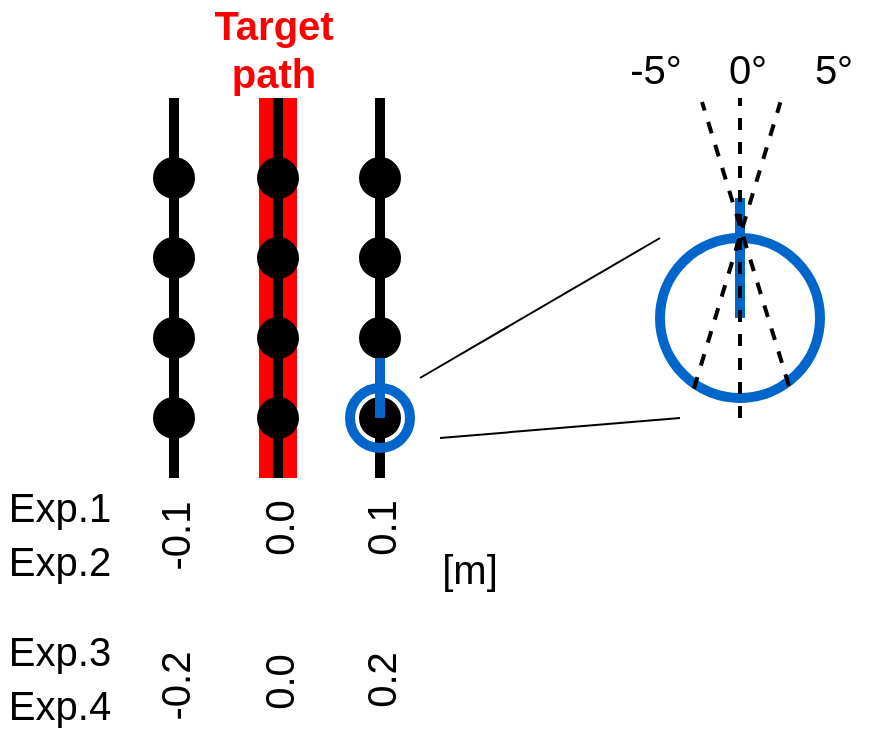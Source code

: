 <mxfile>
    <diagram id="cvP5xxhvE3YyA-BgQX19" name="ページ1">
        <mxGraphModel dx="937" dy="800" grid="1" gridSize="10" guides="1" tooltips="1" connect="1" arrows="1" fold="1" page="1" pageScale="1" pageWidth="827" pageHeight="1169" background="#ffffff" math="0" shadow="0">
            <root>
                <mxCell id="0"/>
                <mxCell id="1" parent="0"/>
                <mxCell id="30" value="" style="endArrow=none;html=1;strokeColor=#000000;strokeWidth=5;" parent="1" edge="1">
                    <mxGeometry width="50" height="50" relative="1" as="geometry">
                        <mxPoint x="480" y="440" as="sourcePoint"/>
                        <mxPoint x="480" y="250" as="targetPoint"/>
                    </mxGeometry>
                </mxCell>
                <mxCell id="38" value="&lt;font size=&quot;1&quot; color=&quot;#ff0000&quot;&gt;&lt;b style=&quot;font-size: 20px;&quot;&gt;Target path&lt;/b&gt;&lt;/font&gt;" style="text;html=1;strokeColor=none;fillColor=none;align=center;verticalAlign=middle;whiteSpace=wrap;rounded=0;" parent="1" vertex="1">
                    <mxGeometry x="397" y="210" width="60" height="30" as="geometry"/>
                </mxCell>
                <mxCell id="42" value="&lt;font color=&quot;#000000&quot;&gt;0.1&lt;br&gt;&lt;/font&gt;" style="text;html=1;strokeColor=none;fillColor=none;align=center;verticalAlign=middle;whiteSpace=wrap;rounded=0;fontSize=20;fontColor=#FF0000;rotation=-90;" parent="1" vertex="1">
                    <mxGeometry x="450" y="450" width="60" height="30" as="geometry"/>
                </mxCell>
                <mxCell id="44" value="[m]" style="text;html=1;strokeColor=none;fillColor=none;align=center;verticalAlign=middle;whiteSpace=wrap;rounded=0;fontSize=20;fontColor=#000000;" parent="1" vertex="1">
                    <mxGeometry x="495" y="470" width="60" height="30" as="geometry"/>
                </mxCell>
                <mxCell id="59" value="&lt;font color=&quot;#000000&quot;&gt;5°&lt;br&gt;&lt;/font&gt;" style="text;html=1;strokeColor=none;fillColor=none;align=center;verticalAlign=middle;whiteSpace=wrap;rounded=0;fontSize=20;fontColor=#FF0000;rotation=0;" parent="1" vertex="1">
                    <mxGeometry x="677" y="220" width="60" height="30" as="geometry"/>
                </mxCell>
                <mxCell id="64" value="&lt;font color=&quot;#000000&quot;&gt;0.2&lt;br&gt;&lt;/font&gt;" style="text;html=1;strokeColor=none;fillColor=none;align=center;verticalAlign=middle;whiteSpace=wrap;rounded=0;fontSize=20;fontColor=#FF0000;rotation=-90;" parent="1" vertex="1">
                    <mxGeometry x="450" y="526" width="60" height="30" as="geometry"/>
                </mxCell>
                <mxCell id="76" value="" style="group" parent="1" vertex="1" connectable="0">
                    <mxGeometry x="465" y="220" width="235" height="205" as="geometry"/>
                </mxCell>
                <mxCell id="23" value="" style="ellipse;whiteSpace=wrap;html=1;aspect=fixed;strokeColor=#000000;fillColor=#000000;" parent="76" vertex="1">
                    <mxGeometry x="5" y="180" width="20" height="20" as="geometry"/>
                </mxCell>
                <mxCell id="24" value="" style="ellipse;whiteSpace=wrap;html=1;aspect=fixed;strokeColor=#000000;fillColor=#000000;" parent="76" vertex="1">
                    <mxGeometry x="5" y="140" width="20" height="20" as="geometry"/>
                </mxCell>
                <mxCell id="25" value="" style="ellipse;whiteSpace=wrap;html=1;aspect=fixed;strokeColor=#000000;fillColor=#000000;" parent="76" vertex="1">
                    <mxGeometry x="5" y="100" width="20" height="20" as="geometry"/>
                </mxCell>
                <mxCell id="26" value="" style="ellipse;whiteSpace=wrap;html=1;aspect=fixed;strokeColor=#000000;fillColor=#000000;" parent="76" vertex="1">
                    <mxGeometry x="5" y="60" width="20" height="20" as="geometry"/>
                </mxCell>
                <mxCell id="45" value="" style="ellipse;whiteSpace=wrap;html=1;aspect=fixed;strokeColor=#0066CC;fontSize=20;fontColor=#000000;fillColor=none;strokeWidth=5;" parent="76" vertex="1">
                    <mxGeometry y="175" width="30" height="30" as="geometry"/>
                </mxCell>
                <mxCell id="46" value="" style="endArrow=none;html=1;strokeColor=#0066CC;strokeWidth=5;fontSize=20;fontColor=#000000;" parent="76" edge="1">
                    <mxGeometry width="50" height="50" relative="1" as="geometry">
                        <mxPoint x="15" y="190" as="sourcePoint"/>
                        <mxPoint x="15" y="160" as="targetPoint"/>
                    </mxGeometry>
                </mxCell>
                <mxCell id="47" value="" style="ellipse;whiteSpace=wrap;html=1;aspect=fixed;strokeColor=#0066CC;fontSize=20;fontColor=#000000;fillColor=none;strokeWidth=5;" parent="76" vertex="1">
                    <mxGeometry x="155" y="100" width="80" height="80" as="geometry"/>
                </mxCell>
                <mxCell id="48" value="" style="endArrow=none;html=1;strokeColor=#0066CC;strokeWidth=5;fontSize=20;fontColor=#000000;exitX=0.5;exitY=0.5;exitDx=0;exitDy=0;exitPerimeter=0;" parent="76" source="47" edge="1">
                    <mxGeometry width="50" height="50" relative="1" as="geometry">
                        <mxPoint x="25" y="200" as="sourcePoint"/>
                        <mxPoint x="195" y="80" as="targetPoint"/>
                    </mxGeometry>
                </mxCell>
                <mxCell id="51" value="" style="endArrow=none;html=1;strokeColor=#000000;strokeWidth=1;fontSize=20;fontColor=#000000;" parent="76" edge="1">
                    <mxGeometry width="50" height="50" relative="1" as="geometry">
                        <mxPoint x="35" y="170" as="sourcePoint"/>
                        <mxPoint x="155" y="100" as="targetPoint"/>
                    </mxGeometry>
                </mxCell>
                <mxCell id="52" value="" style="endArrow=none;html=1;strokeColor=#000000;strokeWidth=1;fontSize=20;fontColor=#000000;" parent="76" edge="1">
                    <mxGeometry width="50" height="50" relative="1" as="geometry">
                        <mxPoint x="45" y="200" as="sourcePoint"/>
                        <mxPoint x="165" y="190" as="targetPoint"/>
                    </mxGeometry>
                </mxCell>
                <mxCell id="53" value="" style="endArrow=none;dashed=1;html=1;strokeWidth=2;strokeColor=#000000;fontSize=20;fontColor=#000000;" parent="76" edge="1">
                    <mxGeometry width="50" height="50" relative="1" as="geometry">
                        <mxPoint x="195" y="190" as="sourcePoint"/>
                        <mxPoint x="195" y="30" as="targetPoint"/>
                    </mxGeometry>
                </mxCell>
                <mxCell id="54" value="" style="endArrow=none;dashed=1;html=1;strokeWidth=2;strokeColor=#000000;fontSize=20;fontColor=#000000;exitX=0.212;exitY=0.941;exitDx=0;exitDy=0;exitPerimeter=0;entryX=0.053;entryY=1.073;entryDx=0;entryDy=0;entryPerimeter=0;" parent="76" source="47" target="59" edge="1">
                    <mxGeometry width="50" height="50" relative="1" as="geometry">
                        <mxPoint x="165" y="170" as="sourcePoint"/>
                        <mxPoint x="215" y="40" as="targetPoint"/>
                        <Array as="points"/>
                    </mxGeometry>
                </mxCell>
                <mxCell id="55" value="" style="endArrow=none;dashed=1;html=1;strokeWidth=2;strokeColor=#000000;fontSize=20;fontColor=#000000;exitX=0.806;exitY=0.924;exitDx=0;exitDy=0;exitPerimeter=0;entryX=0.117;entryY=1.067;entryDx=0;entryDy=0;entryPerimeter=0;" parent="76" source="47" target="57" edge="1">
                    <mxGeometry width="50" height="50" relative="1" as="geometry">
                        <mxPoint x="176.716" y="178.284" as="sourcePoint"/>
                        <mxPoint x="135" y="40" as="targetPoint"/>
                    </mxGeometry>
                </mxCell>
                <mxCell id="57" value="&lt;font color=&quot;#000000&quot;&gt;0°&lt;br&gt;&lt;/font&gt;" style="text;html=1;strokeColor=none;fillColor=none;align=center;verticalAlign=middle;whiteSpace=wrap;rounded=0;fontSize=20;fontColor=#FF0000;rotation=0;" parent="76" vertex="1">
                    <mxGeometry x="169" width="60" height="30" as="geometry"/>
                </mxCell>
                <mxCell id="58" value="&lt;font color=&quot;#000000&quot;&gt;-5°&lt;br&gt;&lt;/font&gt;" style="text;html=1;strokeColor=none;fillColor=none;align=center;verticalAlign=middle;whiteSpace=wrap;rounded=0;fontSize=20;fontColor=#FF0000;rotation=0;" parent="76" vertex="1">
                    <mxGeometry x="123" width="60" height="30" as="geometry"/>
                </mxCell>
                <mxCell id="77" value="" style="group" parent="1" vertex="1" connectable="0">
                    <mxGeometry x="414" y="250" width="30" height="305" as="geometry"/>
                </mxCell>
                <mxCell id="35" value="" style="endArrow=none;html=1;strokeColor=#FF0000;strokeWidth=19;" parent="77" edge="1">
                    <mxGeometry width="50" height="50" relative="1" as="geometry">
                        <mxPoint x="15" y="190" as="sourcePoint"/>
                        <mxPoint x="15" as="targetPoint"/>
                    </mxGeometry>
                </mxCell>
                <mxCell id="4" value="" style="ellipse;whiteSpace=wrap;html=1;aspect=fixed;strokeColor=#000000;fillColor=#000000;" parent="77" vertex="1">
                    <mxGeometry x="5" y="150" width="20" height="20" as="geometry"/>
                </mxCell>
                <mxCell id="7" value="" style="ellipse;whiteSpace=wrap;html=1;aspect=fixed;strokeColor=#000000;fillColor=#000000;" parent="77" vertex="1">
                    <mxGeometry x="5" y="110" width="20" height="20" as="geometry"/>
                </mxCell>
                <mxCell id="8" value="" style="ellipse;whiteSpace=wrap;html=1;aspect=fixed;strokeColor=#000000;fillColor=#000000;" parent="77" vertex="1">
                    <mxGeometry x="5" y="70" width="20" height="20" as="geometry"/>
                </mxCell>
                <mxCell id="9" value="" style="ellipse;whiteSpace=wrap;html=1;aspect=fixed;strokeColor=#000000;fillColor=#000000;" parent="77" vertex="1">
                    <mxGeometry x="5" y="30" width="20" height="20" as="geometry"/>
                </mxCell>
                <mxCell id="36" value="" style="endArrow=none;html=1;strokeColor=#000000;strokeWidth=5;" parent="77" edge="1">
                    <mxGeometry width="50" height="50" relative="1" as="geometry">
                        <mxPoint x="15" y="190" as="sourcePoint"/>
                        <mxPoint x="15" as="targetPoint"/>
                    </mxGeometry>
                </mxCell>
                <mxCell id="43" value="&lt;font color=&quot;#000000&quot;&gt;0.0&lt;br&gt;&lt;/font&gt;" style="text;html=1;strokeColor=none;fillColor=none;align=center;verticalAlign=middle;whiteSpace=wrap;rounded=0;fontSize=20;fontColor=#FF0000;rotation=-90;" parent="77" vertex="1">
                    <mxGeometry x="-15" y="200" width="60" height="30" as="geometry"/>
                </mxCell>
                <mxCell id="78" value="" style="group" parent="1" vertex="1" connectable="0">
                    <mxGeometry x="362" y="250" width="30" height="309" as="geometry"/>
                </mxCell>
                <mxCell id="19" value="" style="ellipse;whiteSpace=wrap;html=1;aspect=fixed;strokeColor=#000000;fillColor=#000000;" parent="78" vertex="1">
                    <mxGeometry x="5" y="150" width="20" height="20" as="geometry"/>
                </mxCell>
                <mxCell id="20" value="" style="ellipse;whiteSpace=wrap;html=1;aspect=fixed;strokeColor=#000000;fillColor=#000000;" parent="78" vertex="1">
                    <mxGeometry x="5" y="110" width="20" height="20" as="geometry"/>
                </mxCell>
                <mxCell id="21" value="" style="ellipse;whiteSpace=wrap;html=1;aspect=fixed;strokeColor=#000000;fillColor=#000000;" parent="78" vertex="1">
                    <mxGeometry x="5" y="70" width="20" height="20" as="geometry"/>
                </mxCell>
                <mxCell id="22" value="" style="ellipse;whiteSpace=wrap;html=1;aspect=fixed;strokeColor=#000000;fillColor=#000000;" parent="78" vertex="1">
                    <mxGeometry x="5" y="30" width="20" height="20" as="geometry"/>
                </mxCell>
                <mxCell id="27" value="" style="endArrow=none;html=1;strokeColor=#000000;strokeWidth=5;" parent="78" edge="1">
                    <mxGeometry width="50" height="50" relative="1" as="geometry">
                        <mxPoint x="15" y="190" as="sourcePoint"/>
                        <mxPoint x="15" as="targetPoint"/>
                    </mxGeometry>
                </mxCell>
                <mxCell id="41" value="&lt;font color=&quot;#000000&quot;&gt;-0.1&lt;/font&gt;" style="text;html=1;strokeColor=none;fillColor=none;align=center;verticalAlign=middle;whiteSpace=wrap;rounded=0;fontSize=20;fontColor=#FF0000;rotation=-90;" parent="78" vertex="1">
                    <mxGeometry x="-15" y="204" width="60" height="30" as="geometry"/>
                </mxCell>
                <mxCell id="79" value="" style="group" parent="1" vertex="1" connectable="0">
                    <mxGeometry x="290" y="442" width="60" height="128" as="geometry"/>
                </mxCell>
                <mxCell id="66" value="Exp.1" style="text;html=1;strokeColor=none;fillColor=none;align=center;verticalAlign=middle;whiteSpace=wrap;rounded=0;fontSize=20;fontColor=#000000;" parent="79" vertex="1">
                    <mxGeometry y="-3" width="60" height="30" as="geometry"/>
                </mxCell>
                <mxCell id="67" value="Exp.2" style="text;html=1;strokeColor=none;fillColor=none;align=center;verticalAlign=middle;whiteSpace=wrap;rounded=0;fontSize=20;fontColor=#000000;" parent="79" vertex="1">
                    <mxGeometry y="24" width="60" height="30" as="geometry"/>
                </mxCell>
                <mxCell id="68" value="Exp.3" style="text;html=1;strokeColor=none;fillColor=none;align=center;verticalAlign=middle;whiteSpace=wrap;rounded=0;fontSize=20;fontColor=#000000;" parent="79" vertex="1">
                    <mxGeometry y="69" width="60" height="30" as="geometry"/>
                </mxCell>
                <mxCell id="80" value="Exp.4" style="text;html=1;strokeColor=none;fillColor=none;align=center;verticalAlign=middle;whiteSpace=wrap;rounded=0;fontSize=20;fontColor=#000000;" vertex="1" parent="79">
                    <mxGeometry y="96" width="60" height="30" as="geometry"/>
                </mxCell>
                <mxCell id="60" value="&lt;font color=&quot;#000000&quot;&gt;-0.2&lt;/font&gt;" style="text;html=1;strokeColor=none;fillColor=none;align=center;verticalAlign=middle;whiteSpace=wrap;rounded=0;fontSize=20;fontColor=#FF0000;rotation=-90;" parent="1" vertex="1">
                    <mxGeometry x="347" y="529" width="60" height="30" as="geometry"/>
                </mxCell>
                <mxCell id="62" value="&lt;font color=&quot;#000000&quot;&gt;0.0&lt;br&gt;&lt;/font&gt;" style="text;html=1;strokeColor=none;fillColor=none;align=center;verticalAlign=middle;whiteSpace=wrap;rounded=0;fontSize=20;fontColor=#FF0000;rotation=-90;" parent="1" vertex="1">
                    <mxGeometry x="399" y="527" width="60" height="30" as="geometry"/>
                </mxCell>
            </root>
        </mxGraphModel>
    </diagram>
</mxfile>